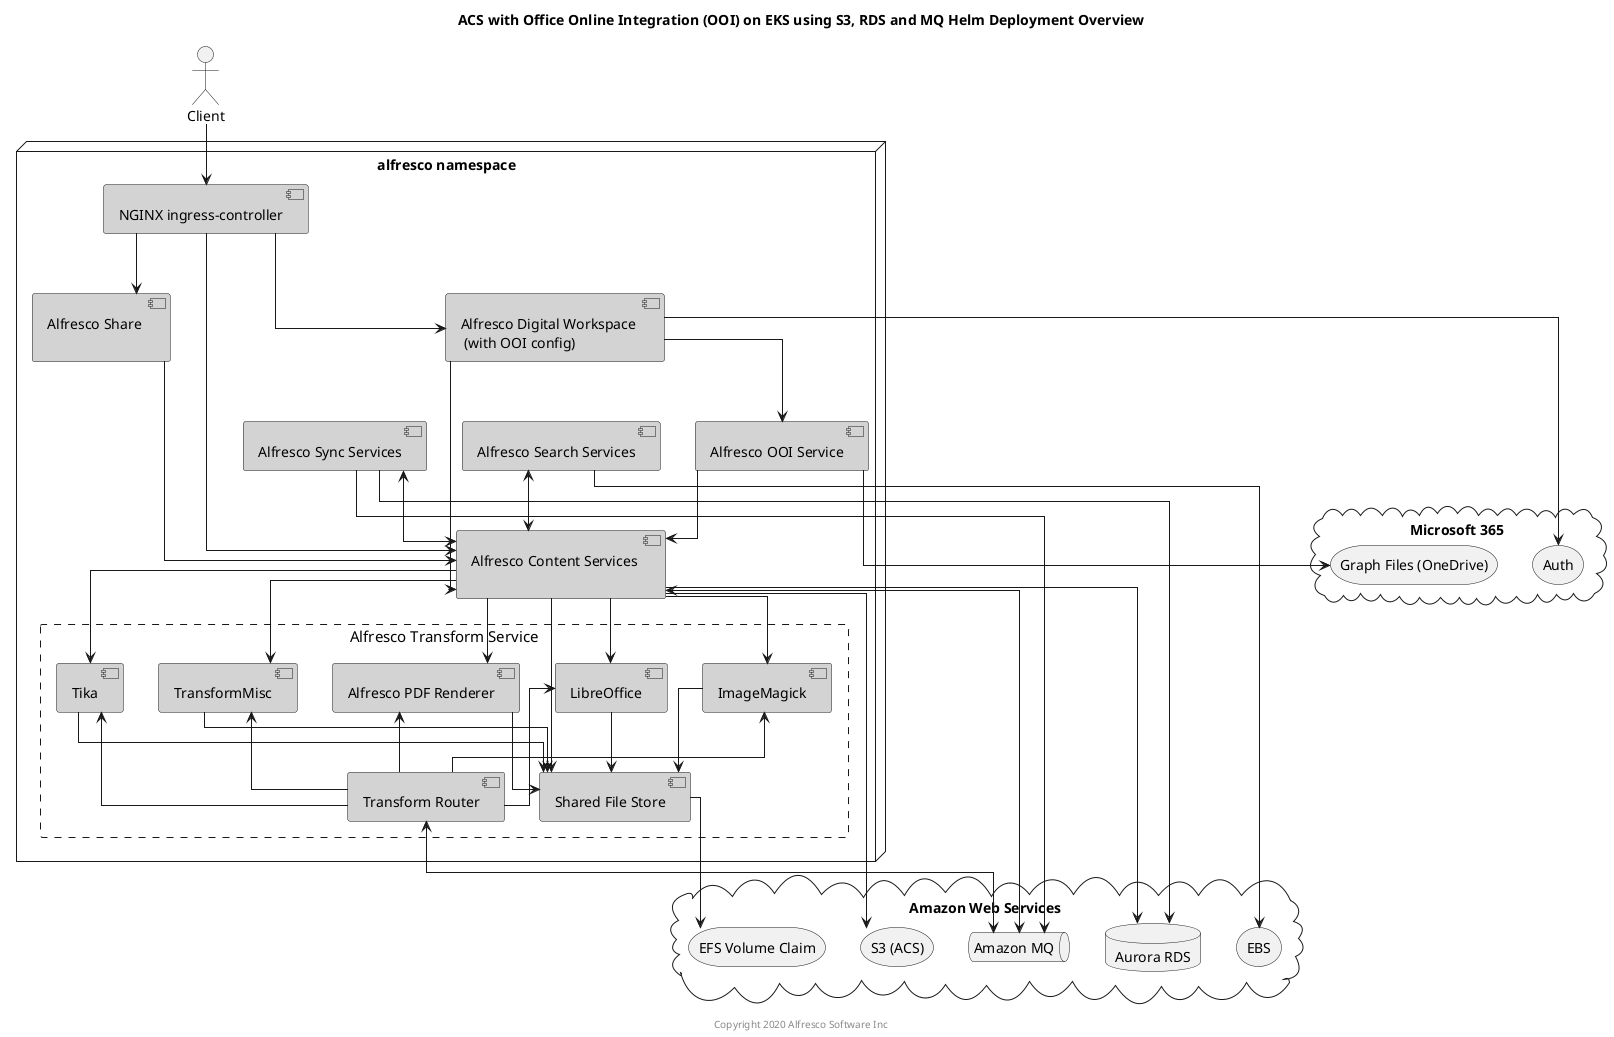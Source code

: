 @startuml

Title: ACS with Office Online Integration (OOI) on EKS using S3, RDS and MQ Helm Deployment Overview

skinparam componentStyle uml2
skinparam linetype ortho
skinparam rectangle {
    BorderStyle dashed
    FontSize 15
    FontStyle none
}

actor Client

node "alfresco namespace" {
    component "NGINX ingress-controller" as nginx #lightgrey
    component "Alfresco Digital Workspace \n (with OOI config)" as adw #lightgrey
    component "Alfresco Content Services \n" as acs #lightgrey
    component "Alfresco Search Services" as ass #lightgrey
    component "Alfresco Sync Services" as sync #lightgrey
    component "Alfresco Share \n" as share #lightgrey
    component "Alfresco OOI Service" as ooi #lightgrey
    rectangle "Alfresco Transform Service" {
        component "Transform Router" as tr #lightgrey
        component "Shared File Store" as sfs #lightgrey
        component "Alfresco PDF Renderer" as pdfr #lightgrey
        component "LibreOffice" as libr #lightgrey
        component "ImageMagick" as img #lightgrey
        component "Tika" as tika #lightgrey
        component "TransformMisc" as misc #lightgrey
    }
}

cloud "Amazon Web Services" {
    storage "S3 (ACS)" as s3acs
    database "Aurora RDS" as db
    storage "EBS" as ebs
    storage "EFS Volume Claim" as vc
    queue "Amazon MQ" as mq
}

cloud "Microsoft 365" {
    storage "Auth" as msauth
    storage "Graph Files (OneDrive)" as msgraph
}

Client --> nginx

nginx --> acs
nginx --> share
nginx --> adw

ass --> ebs
sfs --> vc
acs --> s3acs

ass <--> acs
acs --> db
acs --> pdfr
acs --> libr
acs --> img
acs --> tika
acs --> misc
acs --> sfs
acs <--> mq
tr -up-> pdfr
tr -up-> libr
tr -up-> img
tr -up-> tika
tr -up-> misc
tr <--> mq
pdfr --> sfs
libr --> sfs
img --> sfs
tika --> sfs
misc --> sfs
share --> acs
adw --> acs
adw --> ooi
adw --> msauth

ooi --> acs
ooi --> msgraph

sync <--> acs
sync --> db
sync --> mq

center footer Copyright 2020 Alfresco Software Inc

@enduml
